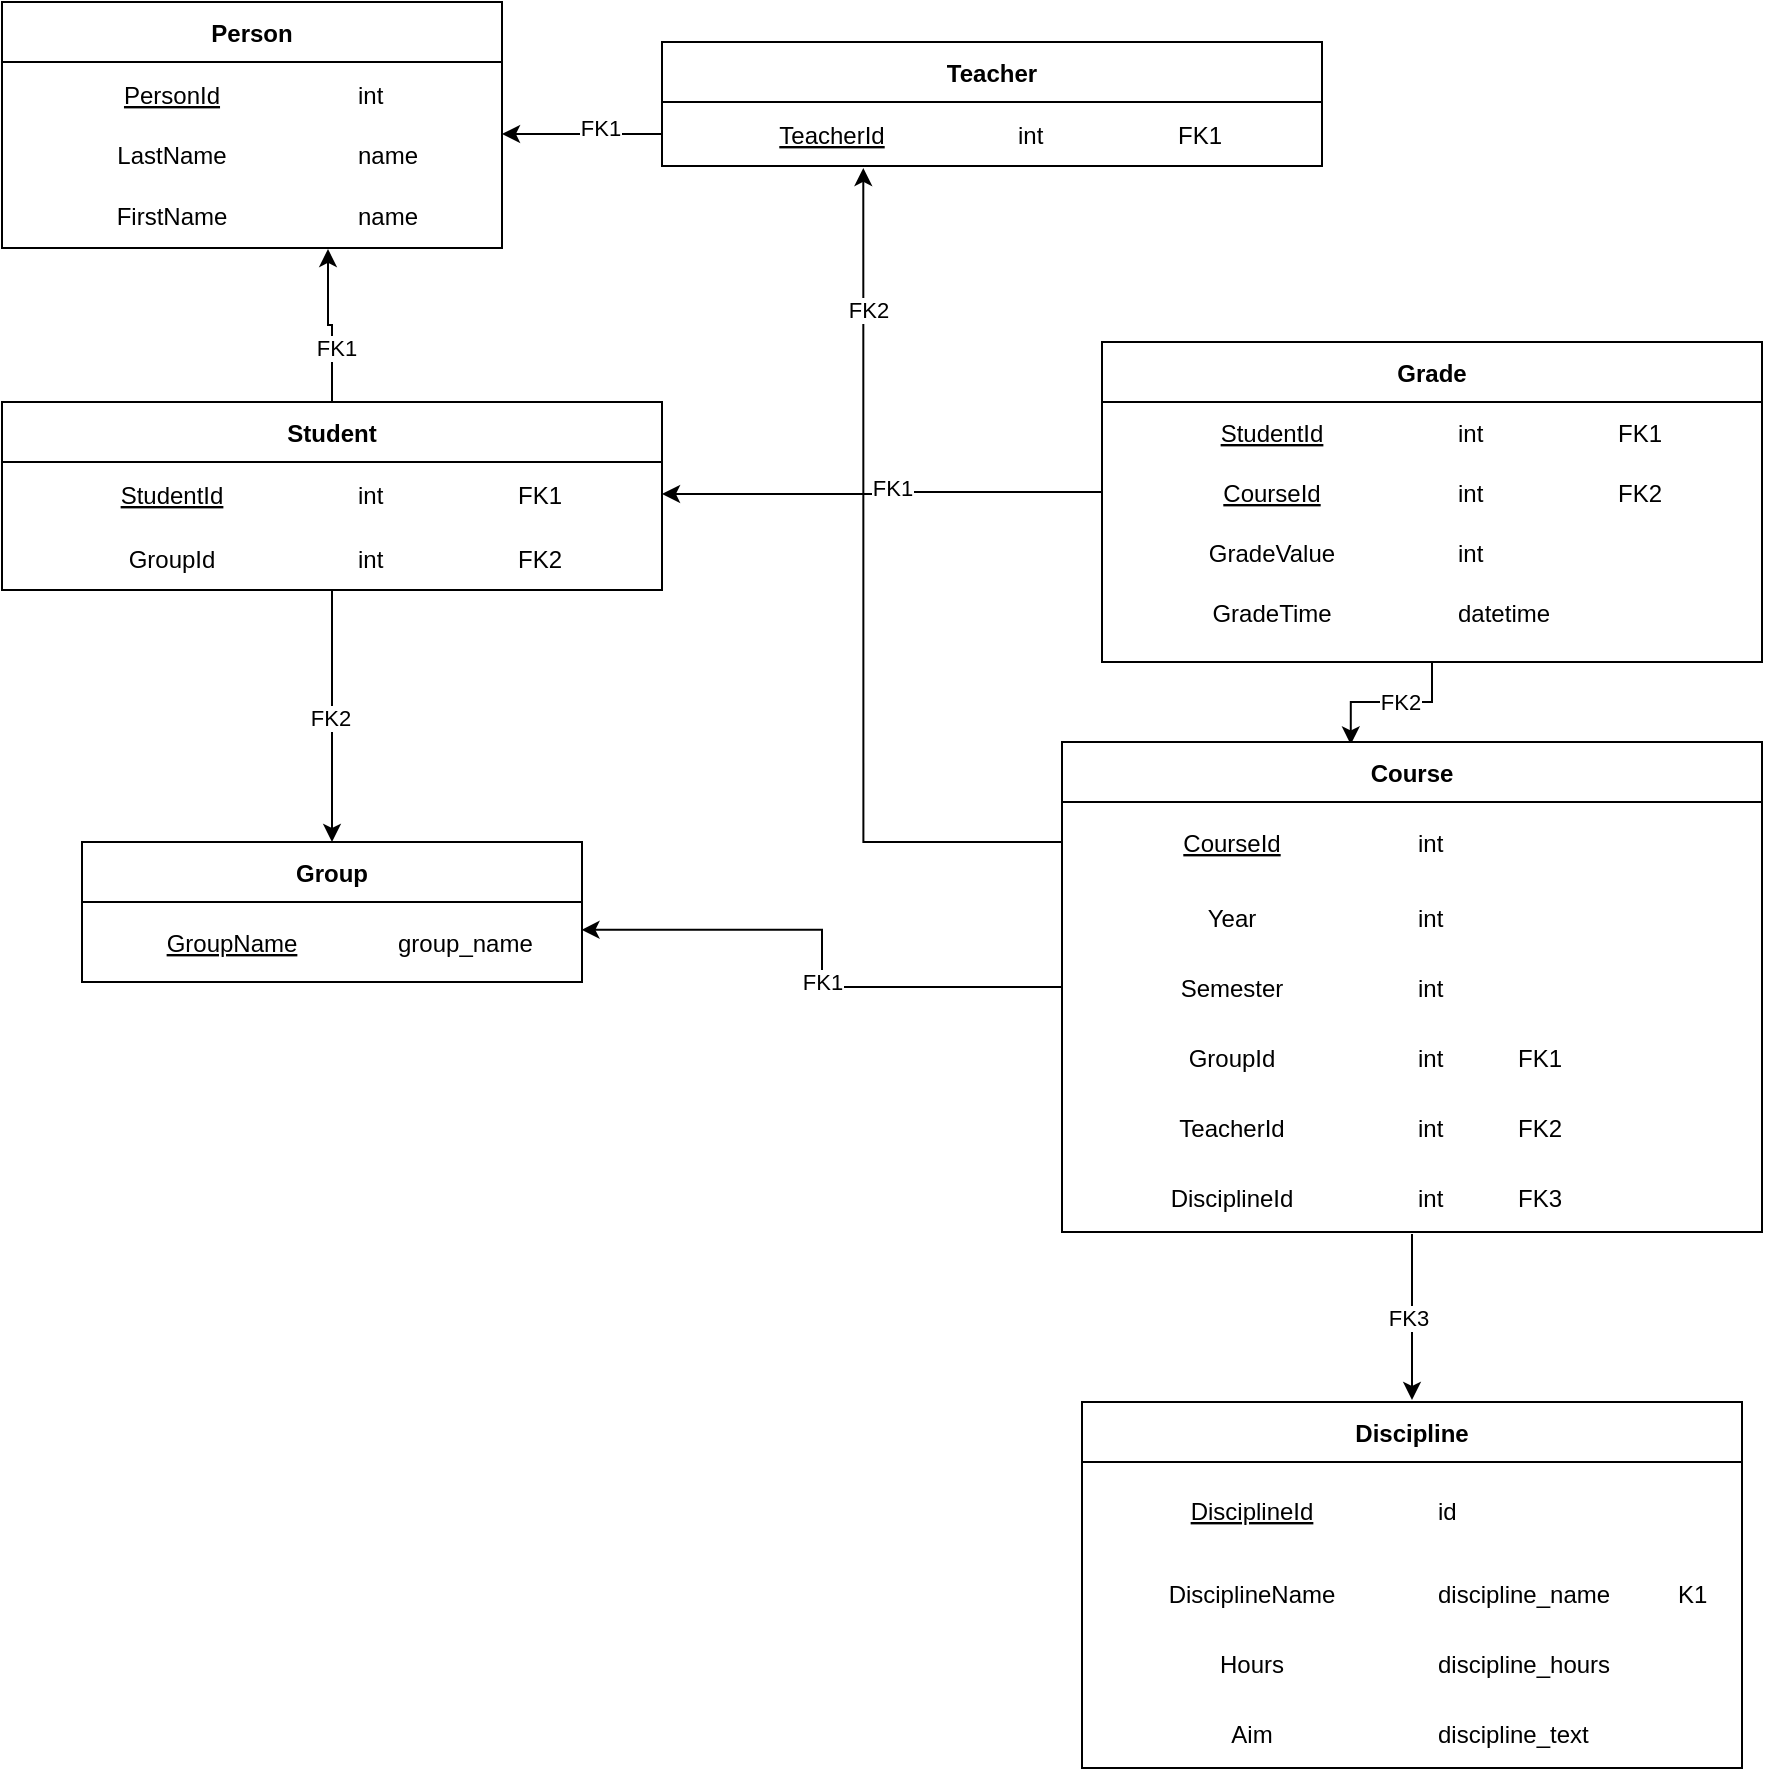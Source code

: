 <mxfile version="21.7.4" type="github">
  <diagram id="R2lEEEUBdFMjLlhIrx00" name="Page-1">
    <mxGraphModel dx="2535" dy="1075" grid="0" gridSize="10" guides="1" tooltips="1" connect="1" arrows="1" fold="1" page="0" pageScale="1" pageWidth="850" pageHeight="1100" math="0" shadow="0" extFonts="Permanent Marker^https://fonts.googleapis.com/css?family=Permanent+Marker">
      <root>
        <mxCell id="0" />
        <mxCell id="1" parent="0" />
        <mxCell id="C-vyLk0tnHw3VtMMgP7b-23" value="Person" style="shape=table;startSize=30;container=1;collapsible=1;childLayout=tableLayout;fixedRows=0;rowLines=0;fontStyle=1;align=center;resizeLast=1;columnLines=0;" parent="1" vertex="1">
          <mxGeometry x="-460" y="120" width="250" height="123.0" as="geometry" />
        </mxCell>
        <mxCell id="BaDLSpwHCjFPU6KFAHDN-98" style="shape=partialRectangle;collapsible=0;dropTarget=0;pointerEvents=0;fillColor=none;points=[[0,0.5],[1,0.5]];portConstraint=eastwest;top=0;left=0;right=0;bottom=0;" parent="C-vyLk0tnHw3VtMMgP7b-23" vertex="1">
          <mxGeometry y="30" width="250" height="32" as="geometry" />
        </mxCell>
        <mxCell id="BaDLSpwHCjFPU6KFAHDN-99" value="PersonId" style="shape=partialRectangle;overflow=hidden;connectable=0;fillColor=none;top=0;left=0;bottom=0;right=0;fontStyle=4" parent="BaDLSpwHCjFPU6KFAHDN-98" vertex="1">
          <mxGeometry width="170" height="32" as="geometry">
            <mxRectangle width="170" height="32" as="alternateBounds" />
          </mxGeometry>
        </mxCell>
        <mxCell id="BaDLSpwHCjFPU6KFAHDN-100" value="int" style="shape=partialRectangle;overflow=hidden;connectable=0;fillColor=none;top=0;left=0;bottom=0;right=0;align=left;spacingLeft=6;" parent="BaDLSpwHCjFPU6KFAHDN-98" vertex="1">
          <mxGeometry x="170" width="80" height="32" as="geometry">
            <mxRectangle width="80" height="32" as="alternateBounds" />
          </mxGeometry>
        </mxCell>
        <mxCell id="C-vyLk0tnHw3VtMMgP7b-27" value="" style="shape=partialRectangle;collapsible=0;dropTarget=0;pointerEvents=0;fillColor=none;points=[[0,0.5],[1,0.5]];portConstraint=eastwest;top=0;left=0;right=0;bottom=0;" parent="C-vyLk0tnHw3VtMMgP7b-23" vertex="1">
          <mxGeometry y="62" width="250" height="28" as="geometry" />
        </mxCell>
        <mxCell id="C-vyLk0tnHw3VtMMgP7b-28" value="LastName" style="shape=partialRectangle;overflow=hidden;connectable=0;fillColor=none;top=0;left=0;bottom=0;right=0;" parent="C-vyLk0tnHw3VtMMgP7b-27" vertex="1">
          <mxGeometry width="170" height="28" as="geometry">
            <mxRectangle width="170" height="28" as="alternateBounds" />
          </mxGeometry>
        </mxCell>
        <mxCell id="C-vyLk0tnHw3VtMMgP7b-29" value="name" style="shape=partialRectangle;overflow=hidden;connectable=0;fillColor=none;top=0;left=0;bottom=0;right=0;align=left;spacingLeft=6;" parent="C-vyLk0tnHw3VtMMgP7b-27" vertex="1">
          <mxGeometry x="170" width="80" height="28" as="geometry">
            <mxRectangle width="80" height="28" as="alternateBounds" />
          </mxGeometry>
        </mxCell>
        <mxCell id="BaDLSpwHCjFPU6KFAHDN-8" style="shape=partialRectangle;collapsible=0;dropTarget=0;pointerEvents=0;fillColor=none;points=[[0,0.5],[1,0.5]];portConstraint=eastwest;top=0;left=0;right=0;bottom=0;" parent="C-vyLk0tnHw3VtMMgP7b-23" vertex="1">
          <mxGeometry y="90" width="250" height="33" as="geometry" />
        </mxCell>
        <mxCell id="BaDLSpwHCjFPU6KFAHDN-9" value="FirstName" style="shape=partialRectangle;overflow=hidden;connectable=0;fillColor=none;top=0;left=0;bottom=0;right=0;" parent="BaDLSpwHCjFPU6KFAHDN-8" vertex="1">
          <mxGeometry width="170" height="33" as="geometry">
            <mxRectangle width="170" height="33" as="alternateBounds" />
          </mxGeometry>
        </mxCell>
        <mxCell id="BaDLSpwHCjFPU6KFAHDN-10" value="name" style="shape=partialRectangle;overflow=hidden;connectable=0;fillColor=none;top=0;left=0;bottom=0;right=0;align=left;spacingLeft=6;" parent="BaDLSpwHCjFPU6KFAHDN-8" vertex="1">
          <mxGeometry x="170" width="80" height="33" as="geometry">
            <mxRectangle width="80" height="33" as="alternateBounds" />
          </mxGeometry>
        </mxCell>
        <mxCell id="BaDLSpwHCjFPU6KFAHDN-14" value="Discipline" style="shape=table;startSize=30;container=1;collapsible=1;childLayout=tableLayout;fixedRows=1;rowLines=0;fontStyle=1;align=center;resizeLast=1;strokeColor=default;perimeterSpacing=1;strokeWidth=1;swimlaneLine=1;columnLines=0;rounded=0;" parent="1" vertex="1">
          <mxGeometry x="80" y="820" width="330" height="183.0" as="geometry" />
        </mxCell>
        <mxCell id="BaDLSpwHCjFPU6KFAHDN-15" value="" style="shape=partialRectangle;collapsible=0;dropTarget=0;pointerEvents=0;fillColor=none;points=[[0,0.5],[1,0.5]];portConstraint=eastwest;top=0;left=0;right=0;bottom=0;strokeColor=inherit;" parent="BaDLSpwHCjFPU6KFAHDN-14" vertex="1">
          <mxGeometry y="30" width="330" height="48" as="geometry" />
        </mxCell>
        <mxCell id="BaDLSpwHCjFPU6KFAHDN-16" value="DisciplineId" style="shape=partialRectangle;overflow=hidden;connectable=0;fillColor=none;top=0;left=0;bottom=0;right=0;fontStyle=4;strokeColor=inherit;strokeWidth=0;" parent="BaDLSpwHCjFPU6KFAHDN-15" vertex="1">
          <mxGeometry width="170" height="48" as="geometry">
            <mxRectangle width="170" height="48" as="alternateBounds" />
          </mxGeometry>
        </mxCell>
        <mxCell id="BaDLSpwHCjFPU6KFAHDN-17" value="id" style="shape=partialRectangle;overflow=hidden;connectable=0;fillColor=none;top=0;left=0;bottom=0;right=0;align=left;spacingLeft=6;fontStyle=0;strokeColor=inherit;" parent="BaDLSpwHCjFPU6KFAHDN-15" vertex="1">
          <mxGeometry x="170" width="120" height="48" as="geometry">
            <mxRectangle width="120" height="48" as="alternateBounds" />
          </mxGeometry>
        </mxCell>
        <mxCell id="BaDLSpwHCjFPU6KFAHDN-108" style="shape=partialRectangle;overflow=hidden;connectable=0;fillColor=none;top=0;left=0;bottom=0;right=0;align=left;spacingLeft=6;fontStyle=0;strokeColor=inherit;" parent="BaDLSpwHCjFPU6KFAHDN-15" vertex="1">
          <mxGeometry x="290" width="40" height="48" as="geometry">
            <mxRectangle width="40" height="48" as="alternateBounds" />
          </mxGeometry>
        </mxCell>
        <mxCell id="BaDLSpwHCjFPU6KFAHDN-18" value="" style="shape=partialRectangle;collapsible=0;dropTarget=0;pointerEvents=0;fillColor=none;points=[[0,0.5],[1,0.5]];portConstraint=eastwest;top=0;left=0;right=0;bottom=0;" parent="BaDLSpwHCjFPU6KFAHDN-14" vertex="1">
          <mxGeometry y="78" width="330" height="35" as="geometry" />
        </mxCell>
        <mxCell id="BaDLSpwHCjFPU6KFAHDN-19" value="DisciplineName" style="shape=partialRectangle;overflow=hidden;connectable=0;fillColor=none;top=0;left=0;bottom=0;right=0;strokeColor=inherit;" parent="BaDLSpwHCjFPU6KFAHDN-18" vertex="1">
          <mxGeometry width="170" height="35" as="geometry">
            <mxRectangle width="170" height="35" as="alternateBounds" />
          </mxGeometry>
        </mxCell>
        <mxCell id="BaDLSpwHCjFPU6KFAHDN-20" value="discipline_name" style="shape=partialRectangle;overflow=hidden;connectable=0;fillColor=none;top=0;left=0;bottom=0;right=0;align=left;spacingLeft=6;perimeterSpacing=4;strokeColor=default;strokeWidth=0;" parent="BaDLSpwHCjFPU6KFAHDN-18" vertex="1">
          <mxGeometry x="170" width="120" height="35" as="geometry">
            <mxRectangle width="120" height="35" as="alternateBounds" />
          </mxGeometry>
        </mxCell>
        <mxCell id="BaDLSpwHCjFPU6KFAHDN-109" value="K1" style="shape=partialRectangle;overflow=hidden;connectable=0;fillColor=none;top=0;left=0;bottom=0;right=0;align=left;spacingLeft=6;perimeterSpacing=4;strokeColor=default;strokeWidth=0;" parent="BaDLSpwHCjFPU6KFAHDN-18" vertex="1">
          <mxGeometry x="290" width="40" height="35" as="geometry">
            <mxRectangle width="40" height="35" as="alternateBounds" />
          </mxGeometry>
        </mxCell>
        <mxCell id="BaDLSpwHCjFPU6KFAHDN-105" style="shape=partialRectangle;collapsible=0;dropTarget=0;pointerEvents=0;fillColor=none;points=[[0,0.5],[1,0.5]];portConstraint=eastwest;top=0;left=0;right=0;bottom=0;" parent="BaDLSpwHCjFPU6KFAHDN-14" vertex="1">
          <mxGeometry y="113" width="330" height="35" as="geometry" />
        </mxCell>
        <mxCell id="BaDLSpwHCjFPU6KFAHDN-106" value="Hours" style="shape=partialRectangle;overflow=hidden;connectable=0;fillColor=none;top=0;left=0;bottom=0;right=0;strokeColor=inherit;" parent="BaDLSpwHCjFPU6KFAHDN-105" vertex="1">
          <mxGeometry width="170" height="35" as="geometry">
            <mxRectangle width="170" height="35" as="alternateBounds" />
          </mxGeometry>
        </mxCell>
        <mxCell id="BaDLSpwHCjFPU6KFAHDN-107" value="discipline_hours" style="shape=partialRectangle;overflow=hidden;connectable=0;fillColor=none;top=0;left=0;bottom=0;right=0;align=left;spacingLeft=6;perimeterSpacing=4;strokeColor=default;strokeWidth=0;" parent="BaDLSpwHCjFPU6KFAHDN-105" vertex="1">
          <mxGeometry x="170" width="120" height="35" as="geometry">
            <mxRectangle width="120" height="35" as="alternateBounds" />
          </mxGeometry>
        </mxCell>
        <mxCell id="BaDLSpwHCjFPU6KFAHDN-110" style="shape=partialRectangle;overflow=hidden;connectable=0;fillColor=none;top=0;left=0;bottom=0;right=0;align=left;spacingLeft=6;perimeterSpacing=4;strokeColor=default;strokeWidth=0;" parent="BaDLSpwHCjFPU6KFAHDN-105" vertex="1">
          <mxGeometry x="290" width="40" height="35" as="geometry">
            <mxRectangle width="40" height="35" as="alternateBounds" />
          </mxGeometry>
        </mxCell>
        <mxCell id="BaDLSpwHCjFPU6KFAHDN-137" style="shape=partialRectangle;collapsible=0;dropTarget=0;pointerEvents=0;fillColor=none;points=[[0,0.5],[1,0.5]];portConstraint=eastwest;top=0;left=0;right=0;bottom=0;" parent="BaDLSpwHCjFPU6KFAHDN-14" vertex="1">
          <mxGeometry y="148" width="330" height="35" as="geometry" />
        </mxCell>
        <mxCell id="BaDLSpwHCjFPU6KFAHDN-138" value="Aim" style="shape=partialRectangle;overflow=hidden;connectable=0;fillColor=none;top=0;left=0;bottom=0;right=0;strokeColor=inherit;" parent="BaDLSpwHCjFPU6KFAHDN-137" vertex="1">
          <mxGeometry width="170" height="35" as="geometry">
            <mxRectangle width="170" height="35" as="alternateBounds" />
          </mxGeometry>
        </mxCell>
        <mxCell id="BaDLSpwHCjFPU6KFAHDN-139" value="discipline_text" style="shape=partialRectangle;overflow=hidden;connectable=0;fillColor=none;top=0;left=0;bottom=0;right=0;align=left;spacingLeft=6;perimeterSpacing=4;strokeColor=default;strokeWidth=0;" parent="BaDLSpwHCjFPU6KFAHDN-137" vertex="1">
          <mxGeometry x="170" width="120" height="35" as="geometry">
            <mxRectangle width="120" height="35" as="alternateBounds" />
          </mxGeometry>
        </mxCell>
        <mxCell id="BaDLSpwHCjFPU6KFAHDN-140" style="shape=partialRectangle;overflow=hidden;connectable=0;fillColor=none;top=0;left=0;bottom=0;right=0;align=left;spacingLeft=6;perimeterSpacing=4;strokeColor=default;strokeWidth=0;" parent="BaDLSpwHCjFPU6KFAHDN-137" vertex="1">
          <mxGeometry x="290" width="40" height="35" as="geometry">
            <mxRectangle width="40" height="35" as="alternateBounds" />
          </mxGeometry>
        </mxCell>
        <mxCell id="BaDLSpwHCjFPU6KFAHDN-27" value="Group" style="shape=table;startSize=30;container=1;collapsible=1;childLayout=tableLayout;fixedRows=0;rowLines=0;fontStyle=1;align=center;resizeLast=1;columnLines=0;" parent="1" vertex="1">
          <mxGeometry x="-420" y="540" width="250" height="70" as="geometry" />
        </mxCell>
        <mxCell id="BaDLSpwHCjFPU6KFAHDN-28" value="" style="shape=partialRectangle;collapsible=0;dropTarget=0;pointerEvents=0;fillColor=none;points=[[0,0.5],[1,0.5]];portConstraint=eastwest;top=0;left=0;right=0;bottom=1;" parent="BaDLSpwHCjFPU6KFAHDN-27" vertex="1">
          <mxGeometry y="30" width="250" height="40" as="geometry" />
        </mxCell>
        <mxCell id="BaDLSpwHCjFPU6KFAHDN-29" value="GroupName" style="shape=partialRectangle;overflow=hidden;connectable=0;fillColor=none;top=0;left=0;bottom=0;right=0;fontStyle=4;" parent="BaDLSpwHCjFPU6KFAHDN-28" vertex="1">
          <mxGeometry width="150" height="40" as="geometry">
            <mxRectangle width="150" height="40" as="alternateBounds" />
          </mxGeometry>
        </mxCell>
        <mxCell id="BaDLSpwHCjFPU6KFAHDN-30" value="group_name" style="shape=partialRectangle;overflow=hidden;connectable=0;fillColor=none;top=0;left=0;bottom=0;right=0;align=left;spacingLeft=6;fontStyle=0;" parent="BaDLSpwHCjFPU6KFAHDN-28" vertex="1">
          <mxGeometry x="150" width="100" height="40" as="geometry">
            <mxRectangle width="100" height="40" as="alternateBounds" />
          </mxGeometry>
        </mxCell>
        <mxCell id="CnCBfWLQsgVYcmkU2KY1-38" style="edgeStyle=orthogonalEdgeStyle;rounded=0;orthogonalLoop=1;jettySize=auto;html=1;entryX=0.413;entryY=0.009;entryDx=0;entryDy=0;entryPerimeter=0;" edge="1" parent="1" source="BaDLSpwHCjFPU6KFAHDN-53" target="BaDLSpwHCjFPU6KFAHDN-124">
          <mxGeometry relative="1" as="geometry" />
        </mxCell>
        <mxCell id="CnCBfWLQsgVYcmkU2KY1-43" value="FK2" style="edgeLabel;html=1;align=center;verticalAlign=middle;resizable=0;points=[];" vertex="1" connectable="0" parent="CnCBfWLQsgVYcmkU2KY1-38">
          <mxGeometry x="-0.118" relative="1" as="geometry">
            <mxPoint as="offset" />
          </mxGeometry>
        </mxCell>
        <mxCell id="BaDLSpwHCjFPU6KFAHDN-53" value="Grade" style="shape=table;startSize=30;container=1;collapsible=1;childLayout=tableLayout;fixedRows=1;rowLines=0;fontStyle=1;align=center;resizeLast=1;rounded=0;columnLines=0;" parent="1" vertex="1">
          <mxGeometry x="90" y="290" width="330" height="160" as="geometry" />
        </mxCell>
        <mxCell id="CnCBfWLQsgVYcmkU2KY1-31" style="shape=partialRectangle;collapsible=0;dropTarget=0;pointerEvents=0;fillColor=none;points=[[0,0.5],[1,0.5]];portConstraint=eastwest;top=0;left=0;right=0;bottom=0;" vertex="1" parent="BaDLSpwHCjFPU6KFAHDN-53">
          <mxGeometry y="30" width="330" height="30" as="geometry" />
        </mxCell>
        <mxCell id="CnCBfWLQsgVYcmkU2KY1-32" value="StudentId" style="shape=partialRectangle;overflow=hidden;connectable=0;fillColor=none;top=0;left=0;bottom=0;right=0;fontStyle=4" vertex="1" parent="CnCBfWLQsgVYcmkU2KY1-31">
          <mxGeometry width="170" height="30" as="geometry">
            <mxRectangle width="170" height="30" as="alternateBounds" />
          </mxGeometry>
        </mxCell>
        <mxCell id="CnCBfWLQsgVYcmkU2KY1-33" value="int" style="shape=partialRectangle;overflow=hidden;connectable=0;fillColor=none;top=0;left=0;bottom=0;right=0;align=left;spacingLeft=6;" vertex="1" parent="CnCBfWLQsgVYcmkU2KY1-31">
          <mxGeometry x="170" width="80" height="30" as="geometry">
            <mxRectangle width="80" height="30" as="alternateBounds" />
          </mxGeometry>
        </mxCell>
        <mxCell id="CnCBfWLQsgVYcmkU2KY1-39" value="FK1" style="shape=partialRectangle;overflow=hidden;connectable=0;fillColor=none;top=0;left=0;bottom=0;right=0;align=left;spacingLeft=6;" vertex="1" parent="CnCBfWLQsgVYcmkU2KY1-31">
          <mxGeometry x="250" width="80" height="30" as="geometry">
            <mxRectangle width="80" height="30" as="alternateBounds" />
          </mxGeometry>
        </mxCell>
        <mxCell id="CnCBfWLQsgVYcmkU2KY1-28" style="shape=partialRectangle;collapsible=0;dropTarget=0;pointerEvents=0;fillColor=none;points=[[0,0.5],[1,0.5]];portConstraint=eastwest;top=0;left=0;right=0;bottom=0;" vertex="1" parent="BaDLSpwHCjFPU6KFAHDN-53">
          <mxGeometry y="60" width="330" height="30" as="geometry" />
        </mxCell>
        <mxCell id="CnCBfWLQsgVYcmkU2KY1-29" value="CourseId" style="shape=partialRectangle;overflow=hidden;connectable=0;fillColor=none;top=0;left=0;bottom=0;right=0;fontStyle=4" vertex="1" parent="CnCBfWLQsgVYcmkU2KY1-28">
          <mxGeometry width="170" height="30" as="geometry">
            <mxRectangle width="170" height="30" as="alternateBounds" />
          </mxGeometry>
        </mxCell>
        <mxCell id="CnCBfWLQsgVYcmkU2KY1-30" value="int" style="shape=partialRectangle;overflow=hidden;connectable=0;fillColor=none;top=0;left=0;bottom=0;right=0;align=left;spacingLeft=6;" vertex="1" parent="CnCBfWLQsgVYcmkU2KY1-28">
          <mxGeometry x="170" width="80" height="30" as="geometry">
            <mxRectangle width="80" height="30" as="alternateBounds" />
          </mxGeometry>
        </mxCell>
        <mxCell id="CnCBfWLQsgVYcmkU2KY1-40" value="FK2" style="shape=partialRectangle;overflow=hidden;connectable=0;fillColor=none;top=0;left=0;bottom=0;right=0;align=left;spacingLeft=6;" vertex="1" parent="CnCBfWLQsgVYcmkU2KY1-28">
          <mxGeometry x="250" width="80" height="30" as="geometry">
            <mxRectangle width="80" height="30" as="alternateBounds" />
          </mxGeometry>
        </mxCell>
        <mxCell id="BaDLSpwHCjFPU6KFAHDN-57" value="" style="shape=partialRectangle;collapsible=0;dropTarget=0;pointerEvents=0;fillColor=none;points=[[0,0.5],[1,0.5]];portConstraint=eastwest;top=0;left=0;right=0;bottom=0;" parent="BaDLSpwHCjFPU6KFAHDN-53" vertex="1">
          <mxGeometry y="90" width="330" height="30" as="geometry" />
        </mxCell>
        <mxCell id="BaDLSpwHCjFPU6KFAHDN-58" value="GradeValue" style="shape=partialRectangle;overflow=hidden;connectable=0;fillColor=none;top=0;left=0;bottom=0;right=0;" parent="BaDLSpwHCjFPU6KFAHDN-57" vertex="1">
          <mxGeometry width="170" height="30" as="geometry">
            <mxRectangle width="170" height="30" as="alternateBounds" />
          </mxGeometry>
        </mxCell>
        <mxCell id="BaDLSpwHCjFPU6KFAHDN-59" value="int" style="shape=partialRectangle;overflow=hidden;connectable=0;fillColor=none;top=0;left=0;bottom=0;right=0;align=left;spacingLeft=6;" parent="BaDLSpwHCjFPU6KFAHDN-57" vertex="1">
          <mxGeometry x="170" width="80" height="30" as="geometry">
            <mxRectangle width="80" height="30" as="alternateBounds" />
          </mxGeometry>
        </mxCell>
        <mxCell id="CnCBfWLQsgVYcmkU2KY1-41" style="shape=partialRectangle;overflow=hidden;connectable=0;fillColor=none;top=0;left=0;bottom=0;right=0;align=left;spacingLeft=6;" vertex="1" parent="BaDLSpwHCjFPU6KFAHDN-57">
          <mxGeometry x="250" width="80" height="30" as="geometry">
            <mxRectangle width="80" height="30" as="alternateBounds" />
          </mxGeometry>
        </mxCell>
        <mxCell id="BaDLSpwHCjFPU6KFAHDN-80" style="shape=partialRectangle;collapsible=0;dropTarget=0;pointerEvents=0;fillColor=none;points=[[0,0.5],[1,0.5]];portConstraint=eastwest;top=0;left=0;right=0;bottom=0;" parent="BaDLSpwHCjFPU6KFAHDN-53" vertex="1">
          <mxGeometry y="120" width="330" height="30" as="geometry" />
        </mxCell>
        <mxCell id="BaDLSpwHCjFPU6KFAHDN-81" value="GradeTime" style="shape=partialRectangle;overflow=hidden;connectable=0;fillColor=none;top=0;left=0;bottom=0;right=0;" parent="BaDLSpwHCjFPU6KFAHDN-80" vertex="1">
          <mxGeometry width="170" height="30" as="geometry">
            <mxRectangle width="170" height="30" as="alternateBounds" />
          </mxGeometry>
        </mxCell>
        <mxCell id="BaDLSpwHCjFPU6KFAHDN-82" value="datetime" style="shape=partialRectangle;overflow=hidden;connectable=0;fillColor=none;top=0;left=0;bottom=0;right=0;align=left;spacingLeft=6;" parent="BaDLSpwHCjFPU6KFAHDN-80" vertex="1">
          <mxGeometry x="170" width="80" height="30" as="geometry">
            <mxRectangle width="80" height="30" as="alternateBounds" />
          </mxGeometry>
        </mxCell>
        <mxCell id="CnCBfWLQsgVYcmkU2KY1-42" style="shape=partialRectangle;overflow=hidden;connectable=0;fillColor=none;top=0;left=0;bottom=0;right=0;align=left;spacingLeft=6;" vertex="1" parent="BaDLSpwHCjFPU6KFAHDN-80">
          <mxGeometry x="250" width="80" height="30" as="geometry">
            <mxRectangle width="80" height="30" as="alternateBounds" />
          </mxGeometry>
        </mxCell>
        <mxCell id="BaDLSpwHCjFPU6KFAHDN-60" style="edgeStyle=orthogonalEdgeStyle;curved=1;rounded=0;orthogonalLoop=1;jettySize=auto;html=1;exitX=1;exitY=0.5;exitDx=0;exitDy=0;entryX=0.007;entryY=0.924;entryDx=0;entryDy=0;endArrow=ERzeroToOne;endFill=0;startArrow=ERone;startFill=0;entryPerimeter=0;" parent="1" target="BaDLSpwHCjFPU6KFAHDN-57" edge="1">
          <mxGeometry relative="1" as="geometry" />
        </mxCell>
        <mxCell id="BaDLSpwHCjFPU6KFAHDN-61" value="Student" style="edgeLabel;html=1;align=center;verticalAlign=middle;resizable=0;points=[];" parent="BaDLSpwHCjFPU6KFAHDN-60" vertex="1" connectable="0">
          <mxGeometry x="-0.763" y="-1" relative="1" as="geometry">
            <mxPoint x="4" as="offset" />
          </mxGeometry>
        </mxCell>
        <mxCell id="BaDLSpwHCjFPU6KFAHDN-63" value="grade" style="edgeLabel;html=1;align=center;verticalAlign=middle;resizable=0;points=[];" parent="BaDLSpwHCjFPU6KFAHDN-60" vertex="1" connectable="0">
          <mxGeometry x="0.84" y="-2" relative="1" as="geometry">
            <mxPoint x="-22" as="offset" />
          </mxGeometry>
        </mxCell>
        <mxCell id="BaDLSpwHCjFPU6KFAHDN-78" value="has" style="edgeLabel;html=1;align=center;verticalAlign=middle;resizable=0;points=[];" parent="BaDLSpwHCjFPU6KFAHDN-60" vertex="1" connectable="0">
          <mxGeometry x="0.009" y="1" relative="1" as="geometry">
            <mxPoint as="offset" />
          </mxGeometry>
        </mxCell>
        <mxCell id="CnCBfWLQsgVYcmkU2KY1-35" style="edgeStyle=orthogonalEdgeStyle;rounded=0;orthogonalLoop=1;jettySize=auto;html=1;entryX=0.5;entryY=0;entryDx=0;entryDy=0;" edge="1" parent="1" source="BaDLSpwHCjFPU6KFAHDN-124" target="BaDLSpwHCjFPU6KFAHDN-14">
          <mxGeometry relative="1" as="geometry" />
        </mxCell>
        <mxCell id="CnCBfWLQsgVYcmkU2KY1-36" value="FK3" style="edgeLabel;html=1;align=center;verticalAlign=middle;resizable=0;points=[];" vertex="1" connectable="0" parent="CnCBfWLQsgVYcmkU2KY1-35">
          <mxGeometry x="0.001" y="-2" relative="1" as="geometry">
            <mxPoint as="offset" />
          </mxGeometry>
        </mxCell>
        <mxCell id="BaDLSpwHCjFPU6KFAHDN-124" value="Course" style="shape=table;startSize=30;container=1;collapsible=1;childLayout=tableLayout;fixedRows=1;rowLines=0;fontStyle=1;align=center;resizeLast=1;strokeColor=default;perimeterSpacing=1;strokeWidth=1;swimlaneLine=1;columnLines=0;rounded=0;" parent="1" vertex="1">
          <mxGeometry x="70" y="490" width="350" height="245" as="geometry" />
        </mxCell>
        <mxCell id="BaDLSpwHCjFPU6KFAHDN-167" style="shape=partialRectangle;collapsible=0;dropTarget=0;pointerEvents=0;fillColor=none;points=[[0,0.5],[1,0.5]];portConstraint=eastwest;top=0;left=0;right=0;bottom=0;" parent="BaDLSpwHCjFPU6KFAHDN-124" vertex="1">
          <mxGeometry y="30" width="350" height="40" as="geometry" />
        </mxCell>
        <mxCell id="BaDLSpwHCjFPU6KFAHDN-168" value="CourseId" style="shape=partialRectangle;overflow=hidden;connectable=0;fillColor=none;top=0;left=0;bottom=0;right=0;strokeColor=inherit;fontStyle=4" parent="BaDLSpwHCjFPU6KFAHDN-167" vertex="1">
          <mxGeometry width="170" height="40" as="geometry">
            <mxRectangle width="170" height="40" as="alternateBounds" />
          </mxGeometry>
        </mxCell>
        <mxCell id="BaDLSpwHCjFPU6KFAHDN-169" value="int" style="shape=partialRectangle;overflow=hidden;connectable=0;fillColor=none;top=0;left=0;bottom=0;right=0;align=left;spacingLeft=6;perimeterSpacing=4;strokeColor=default;strokeWidth=0;" parent="BaDLSpwHCjFPU6KFAHDN-167" vertex="1">
          <mxGeometry x="170" width="50" height="40" as="geometry">
            <mxRectangle width="50" height="40" as="alternateBounds" />
          </mxGeometry>
        </mxCell>
        <mxCell id="CnCBfWLQsgVYcmkU2KY1-13" style="shape=partialRectangle;overflow=hidden;connectable=0;fillColor=none;top=0;left=0;bottom=0;right=0;align=left;spacingLeft=6;perimeterSpacing=4;strokeColor=default;strokeWidth=0;" vertex="1" parent="BaDLSpwHCjFPU6KFAHDN-167">
          <mxGeometry x="220" width="130" height="40" as="geometry">
            <mxRectangle width="130" height="40" as="alternateBounds" />
          </mxGeometry>
        </mxCell>
        <mxCell id="BaDLSpwHCjFPU6KFAHDN-129" value="" style="shape=partialRectangle;collapsible=0;dropTarget=0;pointerEvents=0;fillColor=none;points=[[0,0.5],[1,0.5]];portConstraint=eastwest;top=0;left=0;right=0;bottom=0;" parent="BaDLSpwHCjFPU6KFAHDN-124" vertex="1">
          <mxGeometry y="70" width="350" height="35" as="geometry" />
        </mxCell>
        <mxCell id="BaDLSpwHCjFPU6KFAHDN-130" value="Year" style="shape=partialRectangle;overflow=hidden;connectable=0;fillColor=none;top=0;left=0;bottom=0;right=0;strokeColor=inherit;" parent="BaDLSpwHCjFPU6KFAHDN-129" vertex="1">
          <mxGeometry width="170" height="35" as="geometry">
            <mxRectangle width="170" height="35" as="alternateBounds" />
          </mxGeometry>
        </mxCell>
        <mxCell id="BaDLSpwHCjFPU6KFAHDN-131" value="int" style="shape=partialRectangle;overflow=hidden;connectable=0;fillColor=none;top=0;left=0;bottom=0;right=0;align=left;spacingLeft=6;perimeterSpacing=4;strokeColor=default;strokeWidth=0;" parent="BaDLSpwHCjFPU6KFAHDN-129" vertex="1">
          <mxGeometry x="170" width="50" height="35" as="geometry">
            <mxRectangle width="50" height="35" as="alternateBounds" />
          </mxGeometry>
        </mxCell>
        <mxCell id="CnCBfWLQsgVYcmkU2KY1-14" style="shape=partialRectangle;overflow=hidden;connectable=0;fillColor=none;top=0;left=0;bottom=0;right=0;align=left;spacingLeft=6;perimeterSpacing=4;strokeColor=default;strokeWidth=0;" vertex="1" parent="BaDLSpwHCjFPU6KFAHDN-129">
          <mxGeometry x="220" width="130" height="35" as="geometry">
            <mxRectangle width="130" height="35" as="alternateBounds" />
          </mxGeometry>
        </mxCell>
        <mxCell id="BaDLSpwHCjFPU6KFAHDN-133" style="shape=partialRectangle;collapsible=0;dropTarget=0;pointerEvents=0;fillColor=none;points=[[0,0.5],[1,0.5]];portConstraint=eastwest;top=0;left=0;right=0;bottom=0;" parent="BaDLSpwHCjFPU6KFAHDN-124" vertex="1">
          <mxGeometry y="105" width="350" height="35" as="geometry" />
        </mxCell>
        <mxCell id="BaDLSpwHCjFPU6KFAHDN-134" value="Semester" style="shape=partialRectangle;overflow=hidden;connectable=0;fillColor=none;top=0;left=0;bottom=0;right=0;strokeColor=inherit;" parent="BaDLSpwHCjFPU6KFAHDN-133" vertex="1">
          <mxGeometry width="170" height="35" as="geometry">
            <mxRectangle width="170" height="35" as="alternateBounds" />
          </mxGeometry>
        </mxCell>
        <mxCell id="BaDLSpwHCjFPU6KFAHDN-135" value="int" style="shape=partialRectangle;overflow=hidden;connectable=0;fillColor=none;top=0;left=0;bottom=0;right=0;align=left;spacingLeft=6;perimeterSpacing=4;strokeColor=default;strokeWidth=0;" parent="BaDLSpwHCjFPU6KFAHDN-133" vertex="1">
          <mxGeometry x="170" width="50" height="35" as="geometry">
            <mxRectangle width="50" height="35" as="alternateBounds" />
          </mxGeometry>
        </mxCell>
        <mxCell id="CnCBfWLQsgVYcmkU2KY1-15" style="shape=partialRectangle;overflow=hidden;connectable=0;fillColor=none;top=0;left=0;bottom=0;right=0;align=left;spacingLeft=6;perimeterSpacing=4;strokeColor=default;strokeWidth=0;" vertex="1" parent="BaDLSpwHCjFPU6KFAHDN-133">
          <mxGeometry x="220" width="130" height="35" as="geometry">
            <mxRectangle width="130" height="35" as="alternateBounds" />
          </mxGeometry>
        </mxCell>
        <mxCell id="CnCBfWLQsgVYcmkU2KY1-7" style="shape=partialRectangle;collapsible=0;dropTarget=0;pointerEvents=0;fillColor=none;points=[[0,0.5],[1,0.5]];portConstraint=eastwest;top=0;left=0;right=0;bottom=0;" vertex="1" parent="BaDLSpwHCjFPU6KFAHDN-124">
          <mxGeometry y="140" width="350" height="35" as="geometry" />
        </mxCell>
        <mxCell id="CnCBfWLQsgVYcmkU2KY1-8" value="GroupId" style="shape=partialRectangle;overflow=hidden;connectable=0;fillColor=none;top=0;left=0;bottom=0;right=0;strokeColor=inherit;" vertex="1" parent="CnCBfWLQsgVYcmkU2KY1-7">
          <mxGeometry width="170" height="35" as="geometry">
            <mxRectangle width="170" height="35" as="alternateBounds" />
          </mxGeometry>
        </mxCell>
        <mxCell id="CnCBfWLQsgVYcmkU2KY1-9" value="int" style="shape=partialRectangle;overflow=hidden;connectable=0;fillColor=none;top=0;left=0;bottom=0;right=0;align=left;spacingLeft=6;perimeterSpacing=4;strokeColor=default;strokeWidth=0;" vertex="1" parent="CnCBfWLQsgVYcmkU2KY1-7">
          <mxGeometry x="170" width="50" height="35" as="geometry">
            <mxRectangle width="50" height="35" as="alternateBounds" />
          </mxGeometry>
        </mxCell>
        <mxCell id="CnCBfWLQsgVYcmkU2KY1-16" value="FK1" style="shape=partialRectangle;overflow=hidden;connectable=0;fillColor=none;top=0;left=0;bottom=0;right=0;align=left;spacingLeft=6;perimeterSpacing=4;strokeColor=default;strokeWidth=0;" vertex="1" parent="CnCBfWLQsgVYcmkU2KY1-7">
          <mxGeometry x="220" width="130" height="35" as="geometry">
            <mxRectangle width="130" height="35" as="alternateBounds" />
          </mxGeometry>
        </mxCell>
        <mxCell id="CnCBfWLQsgVYcmkU2KY1-10" style="shape=partialRectangle;collapsible=0;dropTarget=0;pointerEvents=0;fillColor=none;points=[[0,0.5],[1,0.5]];portConstraint=eastwest;top=0;left=0;right=0;bottom=0;" vertex="1" parent="BaDLSpwHCjFPU6KFAHDN-124">
          <mxGeometry y="175" width="350" height="35" as="geometry" />
        </mxCell>
        <mxCell id="CnCBfWLQsgVYcmkU2KY1-11" value="TeacherId" style="shape=partialRectangle;overflow=hidden;connectable=0;fillColor=none;top=0;left=0;bottom=0;right=0;strokeColor=inherit;" vertex="1" parent="CnCBfWLQsgVYcmkU2KY1-10">
          <mxGeometry width="170" height="35" as="geometry">
            <mxRectangle width="170" height="35" as="alternateBounds" />
          </mxGeometry>
        </mxCell>
        <mxCell id="CnCBfWLQsgVYcmkU2KY1-12" value="int" style="shape=partialRectangle;overflow=hidden;connectable=0;fillColor=none;top=0;left=0;bottom=0;right=0;align=left;spacingLeft=6;perimeterSpacing=4;strokeColor=default;strokeWidth=0;" vertex="1" parent="CnCBfWLQsgVYcmkU2KY1-10">
          <mxGeometry x="170" width="50" height="35" as="geometry">
            <mxRectangle width="50" height="35" as="alternateBounds" />
          </mxGeometry>
        </mxCell>
        <mxCell id="CnCBfWLQsgVYcmkU2KY1-17" value="FK2" style="shape=partialRectangle;overflow=hidden;connectable=0;fillColor=none;top=0;left=0;bottom=0;right=0;align=left;spacingLeft=6;perimeterSpacing=4;strokeColor=default;strokeWidth=0;" vertex="1" parent="CnCBfWLQsgVYcmkU2KY1-10">
          <mxGeometry x="220" width="130" height="35" as="geometry">
            <mxRectangle width="130" height="35" as="alternateBounds" />
          </mxGeometry>
        </mxCell>
        <mxCell id="CnCBfWLQsgVYcmkU2KY1-24" style="shape=partialRectangle;collapsible=0;dropTarget=0;pointerEvents=0;fillColor=none;points=[[0,0.5],[1,0.5]];portConstraint=eastwest;top=0;left=0;right=0;bottom=0;" vertex="1" parent="BaDLSpwHCjFPU6KFAHDN-124">
          <mxGeometry y="210" width="350" height="35" as="geometry" />
        </mxCell>
        <mxCell id="CnCBfWLQsgVYcmkU2KY1-25" value="DisciplineId" style="shape=partialRectangle;overflow=hidden;connectable=0;fillColor=none;top=0;left=0;bottom=0;right=0;strokeColor=inherit;fontStyle=0" vertex="1" parent="CnCBfWLQsgVYcmkU2KY1-24">
          <mxGeometry width="170" height="35" as="geometry">
            <mxRectangle width="170" height="35" as="alternateBounds" />
          </mxGeometry>
        </mxCell>
        <mxCell id="CnCBfWLQsgVYcmkU2KY1-26" value="int" style="shape=partialRectangle;overflow=hidden;connectable=0;fillColor=none;top=0;left=0;bottom=0;right=0;align=left;spacingLeft=6;perimeterSpacing=4;strokeColor=default;strokeWidth=0;" vertex="1" parent="CnCBfWLQsgVYcmkU2KY1-24">
          <mxGeometry x="170" width="50" height="35" as="geometry">
            <mxRectangle width="50" height="35" as="alternateBounds" />
          </mxGeometry>
        </mxCell>
        <mxCell id="CnCBfWLQsgVYcmkU2KY1-27" value="FK3" style="shape=partialRectangle;overflow=hidden;connectable=0;fillColor=none;top=0;left=0;bottom=0;right=0;align=left;spacingLeft=6;perimeterSpacing=4;strokeColor=default;strokeWidth=0;" vertex="1" parent="CnCBfWLQsgVYcmkU2KY1-24">
          <mxGeometry x="220" width="130" height="35" as="geometry">
            <mxRectangle width="130" height="35" as="alternateBounds" />
          </mxGeometry>
        </mxCell>
        <mxCell id="BaDLSpwHCjFPU6KFAHDN-172" value="Teacher" style="shape=table;startSize=30;container=1;collapsible=1;childLayout=tableLayout;fixedRows=0;rowLines=0;fontStyle=1;align=center;resizeLast=1;columnLines=0;rounded=0;" parent="1" vertex="1">
          <mxGeometry x="-130" y="140" width="330" height="62.0" as="geometry" />
        </mxCell>
        <mxCell id="BaDLSpwHCjFPU6KFAHDN-173" style="shape=partialRectangle;collapsible=0;dropTarget=0;pointerEvents=0;fillColor=none;points=[[0,0.5],[1,0.5]];portConstraint=eastwest;top=0;left=0;right=0;bottom=0;" parent="BaDLSpwHCjFPU6KFAHDN-172" vertex="1">
          <mxGeometry y="30" width="330" height="32" as="geometry" />
        </mxCell>
        <mxCell id="BaDLSpwHCjFPU6KFAHDN-174" value="TeacherId" style="shape=partialRectangle;overflow=hidden;connectable=0;fillColor=none;top=0;left=0;bottom=0;right=0;fontStyle=4" parent="BaDLSpwHCjFPU6KFAHDN-173" vertex="1">
          <mxGeometry width="170" height="32" as="geometry">
            <mxRectangle width="170" height="32" as="alternateBounds" />
          </mxGeometry>
        </mxCell>
        <mxCell id="BaDLSpwHCjFPU6KFAHDN-175" value="int" style="shape=partialRectangle;overflow=hidden;connectable=0;fillColor=none;top=0;left=0;bottom=0;right=0;align=left;spacingLeft=6;" parent="BaDLSpwHCjFPU6KFAHDN-173" vertex="1">
          <mxGeometry x="170" width="80" height="32" as="geometry">
            <mxRectangle width="80" height="32" as="alternateBounds" />
          </mxGeometry>
        </mxCell>
        <mxCell id="CnCBfWLQsgVYcmkU2KY1-1" value="FK1" style="shape=partialRectangle;overflow=hidden;connectable=0;fillColor=none;top=0;left=0;bottom=0;right=0;align=left;spacingLeft=6;" vertex="1" parent="BaDLSpwHCjFPU6KFAHDN-173">
          <mxGeometry x="250" width="80" height="32" as="geometry">
            <mxRectangle width="80" height="32" as="alternateBounds" />
          </mxGeometry>
        </mxCell>
        <mxCell id="CnCBfWLQsgVYcmkU2KY1-5" style="edgeStyle=orthogonalEdgeStyle;rounded=0;orthogonalLoop=1;jettySize=auto;html=1;entryX=0.652;entryY=1.015;entryDx=0;entryDy=0;entryPerimeter=0;" edge="1" parent="1" source="BaDLSpwHCjFPU6KFAHDN-182" target="BaDLSpwHCjFPU6KFAHDN-8">
          <mxGeometry relative="1" as="geometry" />
        </mxCell>
        <mxCell id="CnCBfWLQsgVYcmkU2KY1-6" value="FK1" style="edgeLabel;html=1;align=center;verticalAlign=middle;resizable=0;points=[];" vertex="1" connectable="0" parent="CnCBfWLQsgVYcmkU2KY1-5">
          <mxGeometry x="-0.274" y="-2" relative="1" as="geometry">
            <mxPoint y="1" as="offset" />
          </mxGeometry>
        </mxCell>
        <mxCell id="CnCBfWLQsgVYcmkU2KY1-22" style="edgeStyle=orthogonalEdgeStyle;rounded=0;orthogonalLoop=1;jettySize=auto;html=1;" edge="1" parent="1" source="BaDLSpwHCjFPU6KFAHDN-182" target="BaDLSpwHCjFPU6KFAHDN-27">
          <mxGeometry relative="1" as="geometry" />
        </mxCell>
        <mxCell id="CnCBfWLQsgVYcmkU2KY1-23" value="FK2" style="edgeLabel;html=1;align=center;verticalAlign=middle;resizable=0;points=[];" vertex="1" connectable="0" parent="CnCBfWLQsgVYcmkU2KY1-22">
          <mxGeometry x="0.008" y="-1" relative="1" as="geometry">
            <mxPoint as="offset" />
          </mxGeometry>
        </mxCell>
        <mxCell id="BaDLSpwHCjFPU6KFAHDN-182" value="Student" style="shape=table;startSize=30;container=1;collapsible=1;childLayout=tableLayout;fixedRows=0;rowLines=0;fontStyle=1;align=center;resizeLast=1;columnLines=0;rounded=0;" parent="1" vertex="1">
          <mxGeometry x="-460" y="320" width="330" height="94.0" as="geometry" />
        </mxCell>
        <mxCell id="BaDLSpwHCjFPU6KFAHDN-183" style="shape=partialRectangle;collapsible=0;dropTarget=0;pointerEvents=0;fillColor=none;points=[[0,0.5],[1,0.5]];portConstraint=eastwest;top=0;left=0;right=0;bottom=0;" parent="BaDLSpwHCjFPU6KFAHDN-182" vertex="1">
          <mxGeometry y="30" width="330" height="32" as="geometry" />
        </mxCell>
        <mxCell id="BaDLSpwHCjFPU6KFAHDN-184" value="StudentId" style="shape=partialRectangle;overflow=hidden;connectable=0;fillColor=none;top=0;left=0;bottom=0;right=0;fontStyle=4" parent="BaDLSpwHCjFPU6KFAHDN-183" vertex="1">
          <mxGeometry width="170" height="32" as="geometry">
            <mxRectangle width="170" height="32" as="alternateBounds" />
          </mxGeometry>
        </mxCell>
        <mxCell id="BaDLSpwHCjFPU6KFAHDN-185" value="int " style="shape=partialRectangle;overflow=hidden;connectable=0;fillColor=none;top=0;left=0;bottom=0;right=0;align=left;spacingLeft=6;" parent="BaDLSpwHCjFPU6KFAHDN-183" vertex="1">
          <mxGeometry x="170" width="80" height="32" as="geometry">
            <mxRectangle width="80" height="32" as="alternateBounds" />
          </mxGeometry>
        </mxCell>
        <mxCell id="CnCBfWLQsgVYcmkU2KY1-4" value="FK1" style="shape=partialRectangle;overflow=hidden;connectable=0;fillColor=none;top=0;left=0;bottom=0;right=0;align=left;spacingLeft=6;" vertex="1" parent="BaDLSpwHCjFPU6KFAHDN-183">
          <mxGeometry x="250" width="80" height="32" as="geometry">
            <mxRectangle width="80" height="32" as="alternateBounds" />
          </mxGeometry>
        </mxCell>
        <mxCell id="CnCBfWLQsgVYcmkU2KY1-18" style="shape=partialRectangle;collapsible=0;dropTarget=0;pointerEvents=0;fillColor=none;points=[[0,0.5],[1,0.5]];portConstraint=eastwest;top=0;left=0;right=0;bottom=0;" vertex="1" parent="BaDLSpwHCjFPU6KFAHDN-182">
          <mxGeometry y="62" width="330" height="32" as="geometry" />
        </mxCell>
        <mxCell id="CnCBfWLQsgVYcmkU2KY1-19" value="GroupId" style="shape=partialRectangle;overflow=hidden;connectable=0;fillColor=none;top=0;left=0;bottom=0;right=0;fontStyle=0" vertex="1" parent="CnCBfWLQsgVYcmkU2KY1-18">
          <mxGeometry width="170" height="32" as="geometry">
            <mxRectangle width="170" height="32" as="alternateBounds" />
          </mxGeometry>
        </mxCell>
        <mxCell id="CnCBfWLQsgVYcmkU2KY1-20" value="int " style="shape=partialRectangle;overflow=hidden;connectable=0;fillColor=none;top=0;left=0;bottom=0;right=0;align=left;spacingLeft=6;" vertex="1" parent="CnCBfWLQsgVYcmkU2KY1-18">
          <mxGeometry x="170" width="80" height="32" as="geometry">
            <mxRectangle width="80" height="32" as="alternateBounds" />
          </mxGeometry>
        </mxCell>
        <mxCell id="CnCBfWLQsgVYcmkU2KY1-21" value="FK2" style="shape=partialRectangle;overflow=hidden;connectable=0;fillColor=none;top=0;left=0;bottom=0;right=0;align=left;spacingLeft=6;" vertex="1" parent="CnCBfWLQsgVYcmkU2KY1-18">
          <mxGeometry x="250" width="80" height="32" as="geometry">
            <mxRectangle width="80" height="32" as="alternateBounds" />
          </mxGeometry>
        </mxCell>
        <mxCell id="CnCBfWLQsgVYcmkU2KY1-2" style="edgeStyle=orthogonalEdgeStyle;rounded=0;orthogonalLoop=1;jettySize=auto;html=1;entryX=1;entryY=0.143;entryDx=0;entryDy=0;entryPerimeter=0;" edge="1" parent="1" source="BaDLSpwHCjFPU6KFAHDN-173" target="C-vyLk0tnHw3VtMMgP7b-27">
          <mxGeometry relative="1" as="geometry" />
        </mxCell>
        <mxCell id="CnCBfWLQsgVYcmkU2KY1-3" value="FK1" style="edgeLabel;html=1;align=center;verticalAlign=middle;resizable=0;points=[];" vertex="1" connectable="0" parent="CnCBfWLQsgVYcmkU2KY1-2">
          <mxGeometry x="-0.225" y="-3" relative="1" as="geometry">
            <mxPoint as="offset" />
          </mxGeometry>
        </mxCell>
        <mxCell id="CnCBfWLQsgVYcmkU2KY1-37" style="edgeStyle=orthogonalEdgeStyle;rounded=0;orthogonalLoop=1;jettySize=auto;html=1;entryX=1;entryY=0.5;entryDx=0;entryDy=0;" edge="1" parent="1" source="CnCBfWLQsgVYcmkU2KY1-28" target="BaDLSpwHCjFPU6KFAHDN-183">
          <mxGeometry relative="1" as="geometry" />
        </mxCell>
        <mxCell id="CnCBfWLQsgVYcmkU2KY1-44" value="FK1" style="edgeLabel;html=1;align=center;verticalAlign=middle;resizable=0;points=[];" vertex="1" connectable="0" parent="CnCBfWLQsgVYcmkU2KY1-37">
          <mxGeometry x="-0.044" y="-2" relative="1" as="geometry">
            <mxPoint as="offset" />
          </mxGeometry>
        </mxCell>
        <mxCell id="CnCBfWLQsgVYcmkU2KY1-45" style="edgeStyle=orthogonalEdgeStyle;rounded=0;orthogonalLoop=1;jettySize=auto;html=1;entryX=0.999;entryY=0.348;entryDx=0;entryDy=0;entryPerimeter=0;" edge="1" parent="1" source="BaDLSpwHCjFPU6KFAHDN-133" target="BaDLSpwHCjFPU6KFAHDN-28">
          <mxGeometry relative="1" as="geometry" />
        </mxCell>
        <mxCell id="CnCBfWLQsgVYcmkU2KY1-46" value="FK1" style="edgeLabel;html=1;align=center;verticalAlign=middle;resizable=0;points=[];" vertex="1" connectable="0" parent="CnCBfWLQsgVYcmkU2KY1-45">
          <mxGeometry x="-0.09" relative="1" as="geometry">
            <mxPoint as="offset" />
          </mxGeometry>
        </mxCell>
        <mxCell id="CnCBfWLQsgVYcmkU2KY1-48" style="edgeStyle=orthogonalEdgeStyle;rounded=0;orthogonalLoop=1;jettySize=auto;html=1;exitX=0;exitY=0.5;exitDx=0;exitDy=0;entryX=0.305;entryY=1.031;entryDx=0;entryDy=0;entryPerimeter=0;" edge="1" parent="1" source="BaDLSpwHCjFPU6KFAHDN-167" target="BaDLSpwHCjFPU6KFAHDN-173">
          <mxGeometry relative="1" as="geometry" />
        </mxCell>
        <mxCell id="CnCBfWLQsgVYcmkU2KY1-49" value="FK2" style="edgeLabel;html=1;align=center;verticalAlign=middle;resizable=0;points=[];" vertex="1" connectable="0" parent="CnCBfWLQsgVYcmkU2KY1-48">
          <mxGeometry x="0.675" y="-2" relative="1" as="geometry">
            <mxPoint as="offset" />
          </mxGeometry>
        </mxCell>
      </root>
    </mxGraphModel>
  </diagram>
</mxfile>
